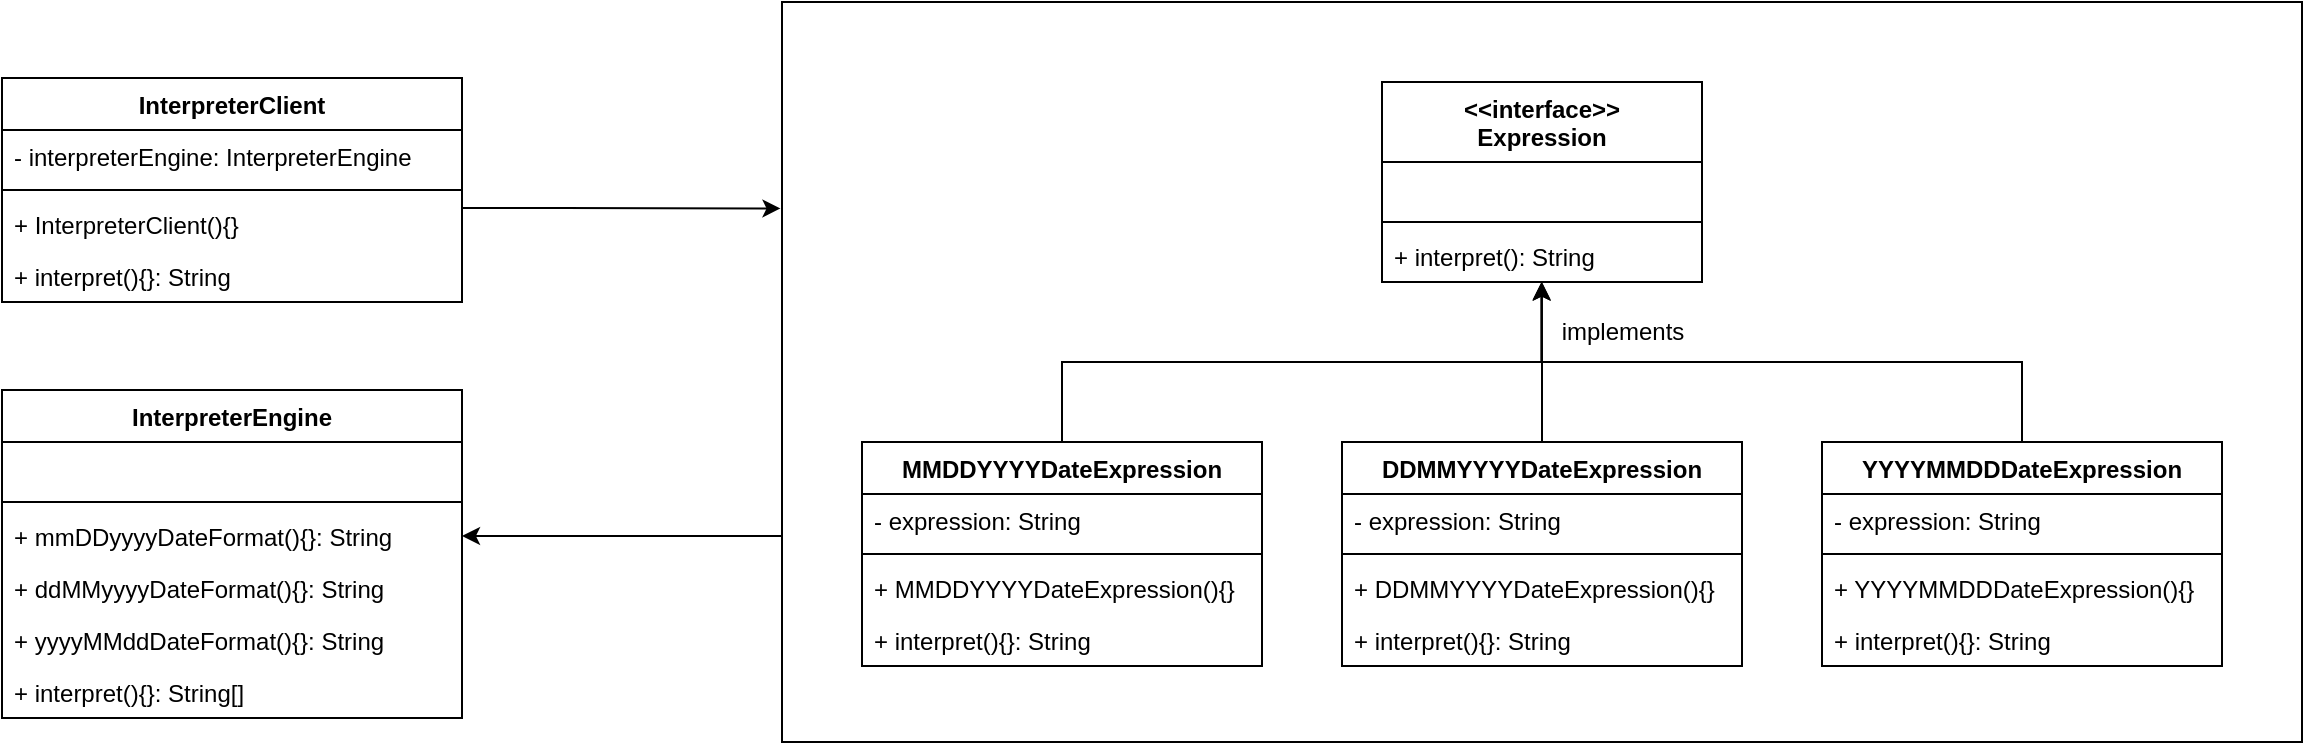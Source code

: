 <mxfile version="20.3.6" type="device"><diagram id="gyRMCIXcH67hrZ90NfPY" name="Page-1"><mxGraphModel dx="1038" dy="489" grid="1" gridSize="10" guides="1" tooltips="1" connect="1" arrows="1" fold="1" page="1" pageScale="1" pageWidth="827" pageHeight="1169" math="0" shadow="0"><root><mxCell id="0"/><mxCell id="1" parent="0"/><mxCell id="9sUWTPjV_q-F8lkiMGc1-50" style="edgeStyle=orthogonalEdgeStyle;rounded=0;orthogonalLoop=1;jettySize=auto;html=1;entryX=1;entryY=0.5;entryDx=0;entryDy=0;" parent="1" source="9sUWTPjV_q-F8lkiMGc1-47" target="9sUWTPjV_q-F8lkiMGc1-17" edge="1"><mxGeometry relative="1" as="geometry"><Array as="points"><mxPoint x="390" y="347"/><mxPoint x="390" y="347"/></Array></mxGeometry></mxCell><mxCell id="9sUWTPjV_q-F8lkiMGc1-47" value="" style="rounded=0;whiteSpace=wrap;html=1;fillColor=none;" parent="1" vertex="1"><mxGeometry x="430" y="80" width="760" height="370" as="geometry"/></mxCell><mxCell id="9sUWTPjV_q-F8lkiMGc1-1" value="&lt;&lt;interface&gt;&gt;&#10;Expression" style="swimlane;fontStyle=1;align=center;verticalAlign=top;childLayout=stackLayout;horizontal=1;startSize=40;horizontalStack=0;resizeParent=1;resizeParentMax=0;resizeLast=0;collapsible=1;marginBottom=0;fillColor=none;" parent="1" vertex="1"><mxGeometry x="730" y="120" width="160" height="100" as="geometry"/></mxCell><mxCell id="9sUWTPjV_q-F8lkiMGc1-2" value=" " style="text;fillColor=none;align=left;verticalAlign=top;spacingLeft=4;spacingRight=4;overflow=hidden;rotatable=0;points=[[0,0.5],[1,0.5]];portConstraint=eastwest;" parent="9sUWTPjV_q-F8lkiMGc1-1" vertex="1"><mxGeometry y="40" width="160" height="26" as="geometry"/></mxCell><mxCell id="9sUWTPjV_q-F8lkiMGc1-3" value="" style="line;strokeWidth=1;fillColor=none;align=left;verticalAlign=middle;spacingTop=-1;spacingLeft=3;spacingRight=3;rotatable=0;labelPosition=right;points=[];portConstraint=eastwest;" parent="9sUWTPjV_q-F8lkiMGc1-1" vertex="1"><mxGeometry y="66" width="160" height="8" as="geometry"/></mxCell><mxCell id="9sUWTPjV_q-F8lkiMGc1-4" value="+ interpret(): String" style="text;fillColor=none;align=left;verticalAlign=top;spacingLeft=4;spacingRight=4;overflow=hidden;rotatable=0;points=[[0,0.5],[1,0.5]];portConstraint=eastwest;" parent="9sUWTPjV_q-F8lkiMGc1-1" vertex="1"><mxGeometry y="74" width="160" height="26" as="geometry"/></mxCell><mxCell id="9sUWTPjV_q-F8lkiMGc1-53" style="edgeStyle=orthogonalEdgeStyle;rounded=0;orthogonalLoop=1;jettySize=auto;html=1;entryX=-0.001;entryY=0.279;entryDx=0;entryDy=0;entryPerimeter=0;" parent="1" source="9sUWTPjV_q-F8lkiMGc1-5" target="9sUWTPjV_q-F8lkiMGc1-47" edge="1"><mxGeometry relative="1" as="geometry"><Array as="points"><mxPoint x="320" y="183"/><mxPoint x="320" y="183"/></Array></mxGeometry></mxCell><mxCell id="9sUWTPjV_q-F8lkiMGc1-5" value="InterpreterClient" style="swimlane;fontStyle=1;align=center;verticalAlign=top;childLayout=stackLayout;horizontal=1;startSize=26;horizontalStack=0;resizeParent=1;resizeParentMax=0;resizeLast=0;collapsible=1;marginBottom=0;fillColor=none;" parent="1" vertex="1"><mxGeometry x="40" y="118" width="230" height="112" as="geometry"/></mxCell><mxCell id="9sUWTPjV_q-F8lkiMGc1-6" value="- interpreterEngine: InterpreterEngine" style="text;fillColor=none;align=left;verticalAlign=top;spacingLeft=4;spacingRight=4;overflow=hidden;rotatable=0;points=[[0,0.5],[1,0.5]];portConstraint=eastwest;" parent="9sUWTPjV_q-F8lkiMGc1-5" vertex="1"><mxGeometry y="26" width="230" height="26" as="geometry"/></mxCell><mxCell id="9sUWTPjV_q-F8lkiMGc1-7" value="" style="line;strokeWidth=1;fillColor=none;align=left;verticalAlign=middle;spacingTop=-1;spacingLeft=3;spacingRight=3;rotatable=0;labelPosition=right;points=[];portConstraint=eastwest;" parent="9sUWTPjV_q-F8lkiMGc1-5" vertex="1"><mxGeometry y="52" width="230" height="8" as="geometry"/></mxCell><mxCell id="9sUWTPjV_q-F8lkiMGc1-8" value="+ InterpreterClient(){}" style="text;fillColor=none;align=left;verticalAlign=top;spacingLeft=4;spacingRight=4;overflow=hidden;rotatable=0;points=[[0,0.5],[1,0.5]];portConstraint=eastwest;" parent="9sUWTPjV_q-F8lkiMGc1-5" vertex="1"><mxGeometry y="60" width="230" height="26" as="geometry"/></mxCell><mxCell id="9sUWTPjV_q-F8lkiMGc1-9" value="+ interpret(){}: String" style="text;fillColor=none;align=left;verticalAlign=top;spacingLeft=4;spacingRight=4;overflow=hidden;rotatable=0;points=[[0,0.5],[1,0.5]];portConstraint=eastwest;" parent="9sUWTPjV_q-F8lkiMGc1-5" vertex="1"><mxGeometry y="86" width="230" height="26" as="geometry"/></mxCell><mxCell id="9sUWTPjV_q-F8lkiMGc1-14" value="InterpreterEngine" style="swimlane;fontStyle=1;align=center;verticalAlign=top;childLayout=stackLayout;horizontal=1;startSize=26;horizontalStack=0;resizeParent=1;resizeParentMax=0;resizeLast=0;collapsible=1;marginBottom=0;fillColor=none;" parent="1" vertex="1"><mxGeometry x="40" y="274" width="230" height="164" as="geometry"/></mxCell><mxCell id="9sUWTPjV_q-F8lkiMGc1-15" value=" " style="text;fillColor=none;align=left;verticalAlign=top;spacingLeft=4;spacingRight=4;overflow=hidden;rotatable=0;points=[[0,0.5],[1,0.5]];portConstraint=eastwest;" parent="9sUWTPjV_q-F8lkiMGc1-14" vertex="1"><mxGeometry y="26" width="230" height="26" as="geometry"/></mxCell><mxCell id="9sUWTPjV_q-F8lkiMGc1-16" value="" style="line;strokeWidth=1;fillColor=none;align=left;verticalAlign=middle;spacingTop=-1;spacingLeft=3;spacingRight=3;rotatable=0;labelPosition=right;points=[];portConstraint=eastwest;" parent="9sUWTPjV_q-F8lkiMGc1-14" vertex="1"><mxGeometry y="52" width="230" height="8" as="geometry"/></mxCell><mxCell id="9sUWTPjV_q-F8lkiMGc1-17" value="+ mmDDyyyyDateFormat(){}: String" style="text;fillColor=none;align=left;verticalAlign=top;spacingLeft=4;spacingRight=4;overflow=hidden;rotatable=0;points=[[0,0.5],[1,0.5]];portConstraint=eastwest;" parent="9sUWTPjV_q-F8lkiMGc1-14" vertex="1"><mxGeometry y="60" width="230" height="26" as="geometry"/></mxCell><mxCell id="9sUWTPjV_q-F8lkiMGc1-18" value="+ ddMMyyyyDateFormat(){}: String" style="text;fillColor=none;align=left;verticalAlign=top;spacingLeft=4;spacingRight=4;overflow=hidden;rotatable=0;points=[[0,0.5],[1,0.5]];portConstraint=eastwest;" parent="9sUWTPjV_q-F8lkiMGc1-14" vertex="1"><mxGeometry y="86" width="230" height="26" as="geometry"/></mxCell><mxCell id="9sUWTPjV_q-F8lkiMGc1-19" value="+ yyyyMMddDateFormat(){}: String" style="text;fillColor=none;align=left;verticalAlign=top;spacingLeft=4;spacingRight=4;overflow=hidden;rotatable=0;points=[[0,0.5],[1,0.5]];portConstraint=eastwest;" parent="9sUWTPjV_q-F8lkiMGc1-14" vertex="1"><mxGeometry y="112" width="230" height="26" as="geometry"/></mxCell><mxCell id="9sUWTPjV_q-F8lkiMGc1-20" value="+ interpret(){}: String[]" style="text;fillColor=none;align=left;verticalAlign=top;spacingLeft=4;spacingRight=4;overflow=hidden;rotatable=0;points=[[0,0.5],[1,0.5]];portConstraint=eastwest;" parent="9sUWTPjV_q-F8lkiMGc1-14" vertex="1"><mxGeometry y="138" width="230" height="26" as="geometry"/></mxCell><mxCell id="9sUWTPjV_q-F8lkiMGc1-42" style="edgeStyle=orthogonalEdgeStyle;rounded=0;orthogonalLoop=1;jettySize=auto;html=1;entryX=0.499;entryY=1.01;entryDx=0;entryDy=0;entryPerimeter=0;fillColor=none;" parent="1" source="9sUWTPjV_q-F8lkiMGc1-21" target="9sUWTPjV_q-F8lkiMGc1-4" edge="1"><mxGeometry relative="1" as="geometry"/></mxCell><mxCell id="9sUWTPjV_q-F8lkiMGc1-21" value="DDMMYYYYDateExpression" style="swimlane;fontStyle=1;align=center;verticalAlign=top;childLayout=stackLayout;horizontal=1;startSize=26;horizontalStack=0;resizeParent=1;resizeParentMax=0;resizeLast=0;collapsible=1;marginBottom=0;fillColor=none;" parent="1" vertex="1"><mxGeometry x="710" y="300" width="200" height="112" as="geometry"/></mxCell><mxCell id="9sUWTPjV_q-F8lkiMGc1-22" value="- expression: String" style="text;fillColor=none;align=left;verticalAlign=top;spacingLeft=4;spacingRight=4;overflow=hidden;rotatable=0;points=[[0,0.5],[1,0.5]];portConstraint=eastwest;" parent="9sUWTPjV_q-F8lkiMGc1-21" vertex="1"><mxGeometry y="26" width="200" height="26" as="geometry"/></mxCell><mxCell id="9sUWTPjV_q-F8lkiMGc1-23" value="" style="line;strokeWidth=1;fillColor=none;align=left;verticalAlign=middle;spacingTop=-1;spacingLeft=3;spacingRight=3;rotatable=0;labelPosition=right;points=[];portConstraint=eastwest;" parent="9sUWTPjV_q-F8lkiMGc1-21" vertex="1"><mxGeometry y="52" width="200" height="8" as="geometry"/></mxCell><mxCell id="9sUWTPjV_q-F8lkiMGc1-24" value="+ DDMMYYYYDateExpression(){}" style="text;fillColor=none;align=left;verticalAlign=top;spacingLeft=4;spacingRight=4;overflow=hidden;rotatable=0;points=[[0,0.5],[1,0.5]];portConstraint=eastwest;" parent="9sUWTPjV_q-F8lkiMGc1-21" vertex="1"><mxGeometry y="60" width="200" height="26" as="geometry"/></mxCell><mxCell id="9sUWTPjV_q-F8lkiMGc1-25" value="+ interpret(){}: String" style="text;fillColor=none;align=left;verticalAlign=top;spacingLeft=4;spacingRight=4;overflow=hidden;rotatable=0;points=[[0,0.5],[1,0.5]];portConstraint=eastwest;" parent="9sUWTPjV_q-F8lkiMGc1-21" vertex="1"><mxGeometry y="86" width="200" height="26" as="geometry"/></mxCell><mxCell id="9sUWTPjV_q-F8lkiMGc1-43" style="edgeStyle=orthogonalEdgeStyle;rounded=0;orthogonalLoop=1;jettySize=auto;html=1;entryX=0.499;entryY=1.01;entryDx=0;entryDy=0;entryPerimeter=0;fillColor=none;" parent="1" source="9sUWTPjV_q-F8lkiMGc1-26" target="9sUWTPjV_q-F8lkiMGc1-4" edge="1"><mxGeometry relative="1" as="geometry"/></mxCell><mxCell id="9sUWTPjV_q-F8lkiMGc1-26" value="MMDDYYYYDateExpression" style="swimlane;fontStyle=1;align=center;verticalAlign=top;childLayout=stackLayout;horizontal=1;startSize=26;horizontalStack=0;resizeParent=1;resizeParentMax=0;resizeLast=0;collapsible=1;marginBottom=0;fillColor=none;" parent="1" vertex="1"><mxGeometry x="470" y="300" width="200" height="112" as="geometry"/></mxCell><mxCell id="9sUWTPjV_q-F8lkiMGc1-27" value="- expression: String" style="text;fillColor=none;align=left;verticalAlign=top;spacingLeft=4;spacingRight=4;overflow=hidden;rotatable=0;points=[[0,0.5],[1,0.5]];portConstraint=eastwest;" parent="9sUWTPjV_q-F8lkiMGc1-26" vertex="1"><mxGeometry y="26" width="200" height="26" as="geometry"/></mxCell><mxCell id="9sUWTPjV_q-F8lkiMGc1-28" value="" style="line;strokeWidth=1;fillColor=none;align=left;verticalAlign=middle;spacingTop=-1;spacingLeft=3;spacingRight=3;rotatable=0;labelPosition=right;points=[];portConstraint=eastwest;" parent="9sUWTPjV_q-F8lkiMGc1-26" vertex="1"><mxGeometry y="52" width="200" height="8" as="geometry"/></mxCell><mxCell id="9sUWTPjV_q-F8lkiMGc1-29" value="+ MMDDYYYYDateExpression(){}" style="text;fillColor=none;align=left;verticalAlign=top;spacingLeft=4;spacingRight=4;overflow=hidden;rotatable=0;points=[[0,0.5],[1,0.5]];portConstraint=eastwest;" parent="9sUWTPjV_q-F8lkiMGc1-26" vertex="1"><mxGeometry y="60" width="200" height="26" as="geometry"/></mxCell><mxCell id="9sUWTPjV_q-F8lkiMGc1-30" value="+ interpret(){}: String" style="text;fillColor=none;align=left;verticalAlign=top;spacingLeft=4;spacingRight=4;overflow=hidden;rotatable=0;points=[[0,0.5],[1,0.5]];portConstraint=eastwest;" parent="9sUWTPjV_q-F8lkiMGc1-26" vertex="1"><mxGeometry y="86" width="200" height="26" as="geometry"/></mxCell><mxCell id="9sUWTPjV_q-F8lkiMGc1-44" style="edgeStyle=orthogonalEdgeStyle;rounded=0;orthogonalLoop=1;jettySize=auto;html=1;entryX=0.499;entryY=0.992;entryDx=0;entryDy=0;entryPerimeter=0;fillColor=none;" parent="1" source="9sUWTPjV_q-F8lkiMGc1-31" target="9sUWTPjV_q-F8lkiMGc1-4" edge="1"><mxGeometry relative="1" as="geometry"/></mxCell><mxCell id="9sUWTPjV_q-F8lkiMGc1-31" value="YYYYMMDDDateExpression" style="swimlane;fontStyle=1;align=center;verticalAlign=top;childLayout=stackLayout;horizontal=1;startSize=26;horizontalStack=0;resizeParent=1;resizeParentMax=0;resizeLast=0;collapsible=1;marginBottom=0;fillColor=none;" parent="1" vertex="1"><mxGeometry x="950" y="300" width="200" height="112" as="geometry"/></mxCell><mxCell id="9sUWTPjV_q-F8lkiMGc1-32" value="- expression: String" style="text;fillColor=none;align=left;verticalAlign=top;spacingLeft=4;spacingRight=4;overflow=hidden;rotatable=0;points=[[0,0.5],[1,0.5]];portConstraint=eastwest;" parent="9sUWTPjV_q-F8lkiMGc1-31" vertex="1"><mxGeometry y="26" width="200" height="26" as="geometry"/></mxCell><mxCell id="9sUWTPjV_q-F8lkiMGc1-33" value="" style="line;strokeWidth=1;fillColor=none;align=left;verticalAlign=middle;spacingTop=-1;spacingLeft=3;spacingRight=3;rotatable=0;labelPosition=right;points=[];portConstraint=eastwest;" parent="9sUWTPjV_q-F8lkiMGc1-31" vertex="1"><mxGeometry y="52" width="200" height="8" as="geometry"/></mxCell><mxCell id="9sUWTPjV_q-F8lkiMGc1-34" value="+ YYYYMMDDDateExpression(){}" style="text;fillColor=none;align=left;verticalAlign=top;spacingLeft=4;spacingRight=4;overflow=hidden;rotatable=0;points=[[0,0.5],[1,0.5]];portConstraint=eastwest;" parent="9sUWTPjV_q-F8lkiMGc1-31" vertex="1"><mxGeometry y="60" width="200" height="26" as="geometry"/></mxCell><mxCell id="9sUWTPjV_q-F8lkiMGc1-35" value="+ interpret(){}: String" style="text;fillColor=none;align=left;verticalAlign=top;spacingLeft=4;spacingRight=4;overflow=hidden;rotatable=0;points=[[0,0.5],[1,0.5]];portConstraint=eastwest;" parent="9sUWTPjV_q-F8lkiMGc1-31" vertex="1"><mxGeometry y="86" width="200" height="26" as="geometry"/></mxCell><mxCell id="9sUWTPjV_q-F8lkiMGc1-46" value="implements" style="text;html=1;align=center;verticalAlign=middle;resizable=0;points=[];autosize=1;fillColor=none;" parent="1" vertex="1"><mxGeometry x="810" y="230" width="80" height="30" as="geometry"/></mxCell></root></mxGraphModel></diagram></mxfile>